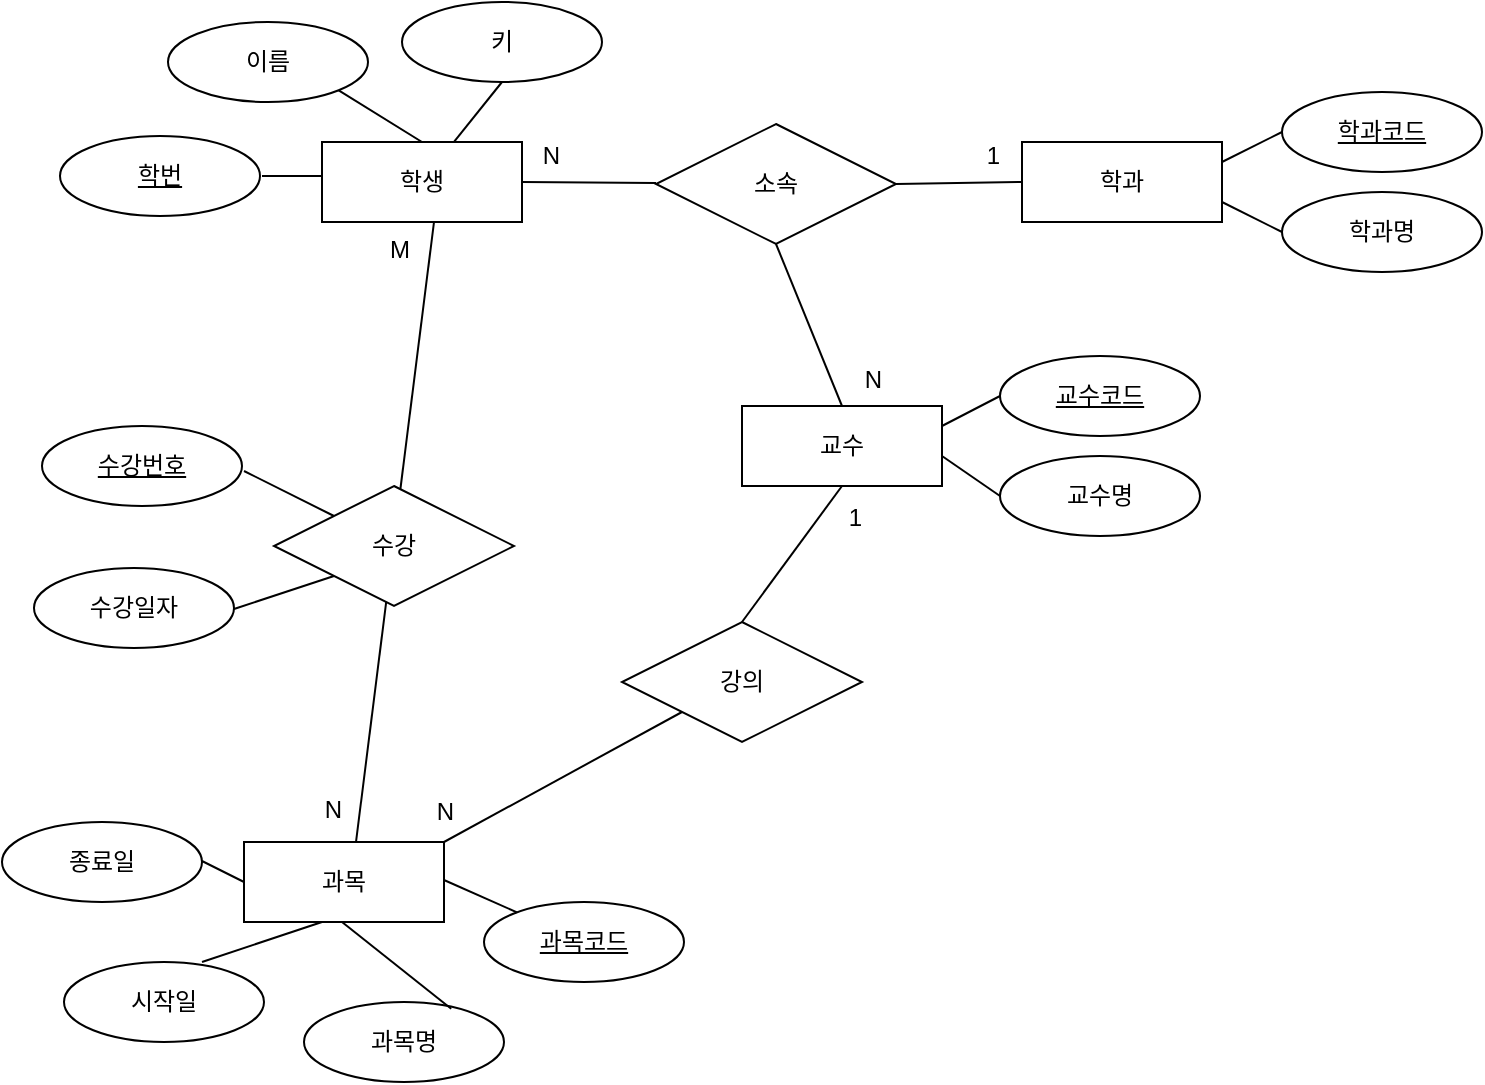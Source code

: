 <mxfile>
    <diagram id="uaE729dL7ire-wAx5dm5" name="Page-1">
        <mxGraphModel dx="1368" dy="708" grid="1" gridSize="10" guides="1" tooltips="1" connect="1" arrows="1" fold="1" page="1" pageScale="1" pageWidth="850" pageHeight="1100" math="0" shadow="0">
            <root>
                <mxCell id="0"/>
                <mxCell id="1" parent="0"/>
                <mxCell id="4" value="학번" style="ellipse;whiteSpace=wrap;html=1;align=center;fontStyle=4;" parent="1" vertex="1">
                    <mxGeometry x="79" y="177" width="100" height="40" as="geometry"/>
                </mxCell>
                <mxCell id="5" value="학과코드" style="ellipse;whiteSpace=wrap;html=1;align=center;fontStyle=4;" parent="1" vertex="1">
                    <mxGeometry x="690" y="155" width="100" height="40" as="geometry"/>
                </mxCell>
                <mxCell id="6" value="교수코드" style="ellipse;whiteSpace=wrap;html=1;align=center;fontStyle=4;" parent="1" vertex="1">
                    <mxGeometry x="549" y="287" width="100" height="40" as="geometry"/>
                </mxCell>
                <mxCell id="7" value="과목코드" style="ellipse;whiteSpace=wrap;html=1;align=center;fontStyle=4;" parent="1" vertex="1">
                    <mxGeometry x="291" y="560" width="100" height="40" as="geometry"/>
                </mxCell>
                <mxCell id="10" value="수강일자" style="ellipse;whiteSpace=wrap;html=1;align=center;" parent="1" vertex="1">
                    <mxGeometry x="66" y="393" width="100" height="40" as="geometry"/>
                </mxCell>
                <mxCell id="13" value="종료일" style="ellipse;whiteSpace=wrap;html=1;align=center;" parent="1" vertex="1">
                    <mxGeometry x="50" y="520" width="100" height="40" as="geometry"/>
                </mxCell>
                <mxCell id="14" value="시작일" style="ellipse;whiteSpace=wrap;html=1;align=center;" parent="1" vertex="1">
                    <mxGeometry x="81" y="590" width="100" height="40" as="geometry"/>
                </mxCell>
                <mxCell id="16" value="과목명" style="ellipse;whiteSpace=wrap;html=1;align=center;" parent="1" vertex="1">
                    <mxGeometry x="201" y="610" width="100" height="40" as="geometry"/>
                </mxCell>
                <mxCell id="19" value="교수명" style="ellipse;whiteSpace=wrap;html=1;align=center;" parent="1" vertex="1">
                    <mxGeometry x="549" y="337" width="100" height="40" as="geometry"/>
                </mxCell>
                <mxCell id="21" value="학과명" style="ellipse;whiteSpace=wrap;html=1;align=center;" parent="1" vertex="1">
                    <mxGeometry x="690" y="205" width="100" height="40" as="geometry"/>
                </mxCell>
                <mxCell id="24" value="키" style="ellipse;whiteSpace=wrap;html=1;align=center;" parent="1" vertex="1">
                    <mxGeometry x="250" y="110" width="100" height="40" as="geometry"/>
                </mxCell>
                <mxCell id="25" value="이름" style="ellipse;whiteSpace=wrap;html=1;align=center;" parent="1" vertex="1">
                    <mxGeometry x="133" y="120" width="100" height="40" as="geometry"/>
                </mxCell>
                <mxCell id="27" value="소속" style="shape=rhombus;perimeter=rhombusPerimeter;whiteSpace=wrap;html=1;align=center;" parent="1" vertex="1">
                    <mxGeometry x="377" y="171" width="120" height="60" as="geometry"/>
                </mxCell>
                <mxCell id="28" value="강의" style="shape=rhombus;perimeter=rhombusPerimeter;whiteSpace=wrap;html=1;align=center;" parent="1" vertex="1">
                    <mxGeometry x="360" y="420" width="120" height="60" as="geometry"/>
                </mxCell>
                <mxCell id="30" value="학생" style="whiteSpace=wrap;html=1;align=center;" parent="1" vertex="1">
                    <mxGeometry x="210" y="180" width="100" height="40" as="geometry"/>
                </mxCell>
                <mxCell id="31" value="학과" style="whiteSpace=wrap;html=1;align=center;" parent="1" vertex="1">
                    <mxGeometry x="560" y="180" width="100" height="40" as="geometry"/>
                </mxCell>
                <mxCell id="32" value="교수" style="whiteSpace=wrap;html=1;align=center;" parent="1" vertex="1">
                    <mxGeometry x="420" y="312" width="100" height="40" as="geometry"/>
                </mxCell>
                <mxCell id="33" value="과목" style="whiteSpace=wrap;html=1;align=center;" parent="1" vertex="1">
                    <mxGeometry x="171" y="530" width="100" height="40" as="geometry"/>
                </mxCell>
                <mxCell id="36" value="" style="endArrow=none;html=1;rounded=0;" parent="1" edge="1">
                    <mxGeometry relative="1" as="geometry">
                        <mxPoint x="180" y="197" as="sourcePoint"/>
                        <mxPoint x="210" y="197" as="targetPoint"/>
                    </mxGeometry>
                </mxCell>
                <mxCell id="37" value="" style="endArrow=none;html=1;rounded=0;entryX=0.658;entryY=0.005;entryDx=0;entryDy=0;entryPerimeter=0;" parent="1" target="30" edge="1">
                    <mxGeometry relative="1" as="geometry">
                        <mxPoint x="300" y="150" as="sourcePoint"/>
                        <mxPoint x="470" y="139.5" as="targetPoint"/>
                    </mxGeometry>
                </mxCell>
                <mxCell id="38" value="" style="endArrow=none;html=1;rounded=0;exitX=1;exitY=1;exitDx=0;exitDy=0;entryX=0.5;entryY=0;entryDx=0;entryDy=0;" parent="1" source="25" target="30" edge="1">
                    <mxGeometry relative="1" as="geometry">
                        <mxPoint x="177" y="155" as="sourcePoint"/>
                        <mxPoint x="337" y="155" as="targetPoint"/>
                    </mxGeometry>
                </mxCell>
                <mxCell id="39" value="" style="endArrow=none;html=1;rounded=0;exitX=1;exitY=0.25;exitDx=0;exitDy=0;" parent="1" source="31" edge="1">
                    <mxGeometry relative="1" as="geometry">
                        <mxPoint x="580" y="174.5" as="sourcePoint"/>
                        <mxPoint x="690" y="175" as="targetPoint"/>
                    </mxGeometry>
                </mxCell>
                <mxCell id="40" value="" style="endArrow=none;html=1;rounded=0;exitX=1;exitY=0.75;exitDx=0;exitDy=0;entryX=0;entryY=0.5;entryDx=0;entryDy=0;" parent="1" source="31" target="21" edge="1">
                    <mxGeometry relative="1" as="geometry">
                        <mxPoint x="660" y="270" as="sourcePoint"/>
                        <mxPoint x="820" y="270" as="targetPoint"/>
                    </mxGeometry>
                </mxCell>
                <mxCell id="41" value="" style="endArrow=none;html=1;rounded=0;exitX=1;exitY=0.25;exitDx=0;exitDy=0;entryX=0;entryY=0.5;entryDx=0;entryDy=0;" parent="1" source="32" target="6" edge="1">
                    <mxGeometry relative="1" as="geometry">
                        <mxPoint x="460" y="312" as="sourcePoint"/>
                        <mxPoint x="620" y="312" as="targetPoint"/>
                    </mxGeometry>
                </mxCell>
                <mxCell id="42" value="" style="endArrow=none;html=1;rounded=0;entryX=0;entryY=0.5;entryDx=0;entryDy=0;" parent="1" target="19" edge="1">
                    <mxGeometry relative="1" as="geometry">
                        <mxPoint x="520" y="337" as="sourcePoint"/>
                        <mxPoint x="680" y="337" as="targetPoint"/>
                    </mxGeometry>
                </mxCell>
                <mxCell id="43" value="" style="endArrow=none;html=1;rounded=0;entryX=0;entryY=0.5;entryDx=0;entryDy=0;" parent="1" target="33" edge="1">
                    <mxGeometry relative="1" as="geometry">
                        <mxPoint x="150" y="539.5" as="sourcePoint"/>
                        <mxPoint x="310" y="539.5" as="targetPoint"/>
                    </mxGeometry>
                </mxCell>
                <mxCell id="45" value="" style="endArrow=none;html=1;rounded=0;" parent="1" target="7" edge="1">
                    <mxGeometry relative="1" as="geometry">
                        <mxPoint x="271" y="549" as="sourcePoint"/>
                        <mxPoint x="431" y="549" as="targetPoint"/>
                    </mxGeometry>
                </mxCell>
                <mxCell id="46" value="" style="endArrow=none;html=1;rounded=0;entryX=0.736;entryY=0.085;entryDx=0;entryDy=0;entryPerimeter=0;" parent="1" target="16" edge="1">
                    <mxGeometry relative="1" as="geometry">
                        <mxPoint x="220" y="570" as="sourcePoint"/>
                        <mxPoint x="380" y="570" as="targetPoint"/>
                    </mxGeometry>
                </mxCell>
                <mxCell id="47" value="" style="endArrow=none;html=1;rounded=0;" parent="1" edge="1">
                    <mxGeometry relative="1" as="geometry">
                        <mxPoint x="150" y="590" as="sourcePoint"/>
                        <mxPoint x="210" y="570" as="targetPoint"/>
                    </mxGeometry>
                </mxCell>
                <mxCell id="51" value="" style="endArrow=none;html=1;rounded=0;entryX=0;entryY=0.5;entryDx=0;entryDy=0;exitX=1;exitY=0.5;exitDx=0;exitDy=0;" parent="1" source="27" target="31" edge="1">
                    <mxGeometry relative="1" as="geometry">
                        <mxPoint x="310" y="199.5" as="sourcePoint"/>
                        <mxPoint x="470" y="199.5" as="targetPoint"/>
                    </mxGeometry>
                </mxCell>
                <mxCell id="52" value="N" style="resizable=0;html=1;align=right;verticalAlign=bottom;" parent="51" connectable="0" vertex="1">
                    <mxGeometry x="1" relative="1" as="geometry">
                        <mxPoint x="-230" y="-5" as="offset"/>
                    </mxGeometry>
                </mxCell>
                <mxCell id="53" value="" style="endArrow=none;html=1;rounded=0;entryX=1;entryY=0.5;entryDx=0;entryDy=0;" parent="1" target="30" edge="1">
                    <mxGeometry relative="1" as="geometry">
                        <mxPoint x="377" y="200.5" as="sourcePoint"/>
                        <mxPoint x="537" y="200.5" as="targetPoint"/>
                    </mxGeometry>
                </mxCell>
                <mxCell id="54" value="1" style="resizable=0;html=1;align=right;verticalAlign=bottom;" parent="53" connectable="0" vertex="1">
                    <mxGeometry x="1" relative="1" as="geometry">
                        <mxPoint x="239" y="-5" as="offset"/>
                    </mxGeometry>
                </mxCell>
                <mxCell id="56" value="" style="endArrow=none;html=1;rounded=0;exitX=0.5;exitY=1;exitDx=0;exitDy=0;entryX=0.5;entryY=0;entryDx=0;entryDy=0;" parent="1" source="27" target="32" edge="1">
                    <mxGeometry relative="1" as="geometry">
                        <mxPoint x="360" y="490" as="sourcePoint"/>
                        <mxPoint x="520" y="490" as="targetPoint"/>
                    </mxGeometry>
                </mxCell>
                <mxCell id="57" value="N" style="resizable=0;html=1;align=right;verticalAlign=bottom;" parent="56" connectable="0" vertex="1">
                    <mxGeometry x="1" relative="1" as="geometry">
                        <mxPoint x="20" y="-5" as="offset"/>
                    </mxGeometry>
                </mxCell>
                <mxCell id="58" value="" style="endArrow=none;html=1;rounded=0;exitX=0.5;exitY=0;exitDx=0;exitDy=0;entryX=0.5;entryY=1;entryDx=0;entryDy=0;" parent="1" source="28" target="32" edge="1">
                    <mxGeometry relative="1" as="geometry">
                        <mxPoint x="360" y="490" as="sourcePoint"/>
                        <mxPoint x="550" y="440" as="targetPoint"/>
                    </mxGeometry>
                </mxCell>
                <mxCell id="59" value="1" style="resizable=0;html=1;align=right;verticalAlign=bottom;" parent="58" connectable="0" vertex="1">
                    <mxGeometry x="1" relative="1" as="geometry">
                        <mxPoint x="10" y="25" as="offset"/>
                    </mxGeometry>
                </mxCell>
                <mxCell id="60" value="" style="endArrow=none;html=1;rounded=0;exitX=0;exitY=1;exitDx=0;exitDy=0;entryX=1;entryY=0;entryDx=0;entryDy=0;" parent="1" source="28" target="33" edge="1">
                    <mxGeometry relative="1" as="geometry">
                        <mxPoint x="271" y="420" as="sourcePoint"/>
                        <mxPoint x="304" y="501" as="targetPoint"/>
                    </mxGeometry>
                </mxCell>
                <mxCell id="61" value="N" style="resizable=0;html=1;align=right;verticalAlign=bottom;" parent="60" connectable="0" vertex="1">
                    <mxGeometry x="1" relative="1" as="geometry">
                        <mxPoint x="5" y="-6" as="offset"/>
                    </mxGeometry>
                </mxCell>
                <mxCell id="62" value="" style="endArrow=none;html=1;rounded=0;entryX=0.5;entryY=1;entryDx=0;entryDy=0;exitX=0.5;exitY=0;exitDx=0;exitDy=0;" parent="1" edge="1">
                    <mxGeometry relative="1" as="geometry">
                        <mxPoint x="227" y="530" as="sourcePoint"/>
                        <mxPoint x="266" y="220" as="targetPoint"/>
                    </mxGeometry>
                </mxCell>
                <mxCell id="63" value="M" style="resizable=0;html=1;align=left;verticalAlign=bottom;" parent="62" connectable="0" vertex="1">
                    <mxGeometry x="-1" relative="1" as="geometry">
                        <mxPoint x="15" y="-288" as="offset"/>
                    </mxGeometry>
                </mxCell>
                <mxCell id="64" value="N" style="resizable=0;html=1;align=right;verticalAlign=bottom;" parent="62" connectable="0" vertex="1">
                    <mxGeometry x="1" relative="1" as="geometry">
                        <mxPoint x="-46" y="303" as="offset"/>
                    </mxGeometry>
                </mxCell>
                <mxCell id="29" value="수강" style="shape=rhombus;perimeter=rhombusPerimeter;whiteSpace=wrap;html=1;align=center;" parent="1" vertex="1">
                    <mxGeometry x="186" y="352" width="120" height="60" as="geometry"/>
                </mxCell>
                <mxCell id="66" value="" style="endArrow=none;html=1;rounded=0;entryX=0;entryY=0;entryDx=0;entryDy=0;" parent="1" target="29" edge="1">
                    <mxGeometry relative="1" as="geometry">
                        <mxPoint x="171" y="344.5" as="sourcePoint"/>
                        <mxPoint x="331" y="344.5" as="targetPoint"/>
                    </mxGeometry>
                </mxCell>
                <mxCell id="67" value="" style="endArrow=none;html=1;rounded=0;entryX=0;entryY=1;entryDx=0;entryDy=0;" parent="1" target="29" edge="1">
                    <mxGeometry relative="1" as="geometry">
                        <mxPoint x="166" y="413.5" as="sourcePoint"/>
                        <mxPoint x="326" y="413.5" as="targetPoint"/>
                    </mxGeometry>
                </mxCell>
                <mxCell id="AJs8k5p1SqxVHF7C1Xo9-67" value="수강번호" style="ellipse;whiteSpace=wrap;html=1;align=center;fontStyle=4;" parent="1" vertex="1">
                    <mxGeometry x="70" y="322" width="100" height="40" as="geometry"/>
                </mxCell>
            </root>
        </mxGraphModel>
    </diagram>
    <diagram id="B_rIICo8aOB4fNC3Wihz" name="Page-2">
        <mxGraphModel dx="1368" dy="708" grid="1" gridSize="10" guides="1" tooltips="1" connect="1" arrows="1" fold="1" page="1" pageScale="1" pageWidth="850" pageHeight="1100" math="0" shadow="0">
            <root>
                <mxCell id="0"/>
                <mxCell id="1" parent="0"/>
                <mxCell id="00DvF_M2tQQR9Dovzkwx-1" value="과목" style="shape=table;startSize=30;container=1;collapsible=1;childLayout=tableLayout;fixedRows=1;rowLines=0;fontStyle=1;align=center;resizeLast=1;" parent="1" vertex="1">
                    <mxGeometry x="173" y="561" width="118" height="180" as="geometry"/>
                </mxCell>
                <mxCell id="00DvF_M2tQQR9Dovzkwx-2" value="" style="shape=tableRow;horizontal=0;startSize=0;swimlaneHead=0;swimlaneBody=0;fillColor=none;collapsible=0;dropTarget=0;points=[[0,0.5],[1,0.5]];portConstraint=eastwest;top=0;left=0;right=0;bottom=1;" parent="00DvF_M2tQQR9Dovzkwx-1" vertex="1">
                    <mxGeometry y="30" width="118" height="30" as="geometry"/>
                </mxCell>
                <mxCell id="00DvF_M2tQQR9Dovzkwx-3" value="PK" style="shape=partialRectangle;connectable=0;fillColor=none;top=0;left=0;bottom=0;right=0;fontStyle=1;overflow=hidden;" parent="00DvF_M2tQQR9Dovzkwx-2" vertex="1">
                    <mxGeometry width="30" height="30" as="geometry">
                        <mxRectangle width="30" height="30" as="alternateBounds"/>
                    </mxGeometry>
                </mxCell>
                <mxCell id="00DvF_M2tQQR9Dovzkwx-4" value="과목코드" style="shape=partialRectangle;connectable=0;fillColor=none;top=0;left=0;bottom=0;right=0;align=left;spacingLeft=6;fontStyle=5;overflow=hidden;" parent="00DvF_M2tQQR9Dovzkwx-2" vertex="1">
                    <mxGeometry x="30" width="88" height="30" as="geometry">
                        <mxRectangle width="88" height="30" as="alternateBounds"/>
                    </mxGeometry>
                </mxCell>
                <mxCell id="MWFlpXkXOoF9CiIFMSil-19" value="" style="shape=tableRow;horizontal=0;startSize=0;swimlaneHead=0;swimlaneBody=0;fillColor=none;collapsible=0;dropTarget=0;points=[[0,0.5],[1,0.5]];portConstraint=eastwest;top=0;left=0;right=0;bottom=1;" parent="00DvF_M2tQQR9Dovzkwx-1" vertex="1">
                    <mxGeometry y="60" width="118" height="30" as="geometry"/>
                </mxCell>
                <mxCell id="MWFlpXkXOoF9CiIFMSil-20" value="FK" style="shape=partialRectangle;connectable=0;fillColor=none;top=0;left=0;bottom=0;right=0;fontStyle=1;overflow=hidden;" parent="MWFlpXkXOoF9CiIFMSil-19" vertex="1">
                    <mxGeometry width="30" height="30" as="geometry">
                        <mxRectangle width="30" height="30" as="alternateBounds"/>
                    </mxGeometry>
                </mxCell>
                <mxCell id="MWFlpXkXOoF9CiIFMSil-21" value="교수코드" style="shape=partialRectangle;connectable=0;fillColor=none;top=0;left=0;bottom=0;right=0;align=left;spacingLeft=6;fontStyle=5;overflow=hidden;" parent="MWFlpXkXOoF9CiIFMSil-19" vertex="1">
                    <mxGeometry x="30" width="88" height="30" as="geometry">
                        <mxRectangle width="88" height="30" as="alternateBounds"/>
                    </mxGeometry>
                </mxCell>
                <mxCell id="00DvF_M2tQQR9Dovzkwx-5" value="" style="shape=tableRow;horizontal=0;startSize=0;swimlaneHead=0;swimlaneBody=0;fillColor=none;collapsible=0;dropTarget=0;points=[[0,0.5],[1,0.5]];portConstraint=eastwest;top=0;left=0;right=0;bottom=0;" parent="00DvF_M2tQQR9Dovzkwx-1" vertex="1">
                    <mxGeometry y="90" width="118" height="30" as="geometry"/>
                </mxCell>
                <mxCell id="00DvF_M2tQQR9Dovzkwx-6" value="" style="shape=partialRectangle;connectable=0;fillColor=none;top=0;left=0;bottom=0;right=0;editable=1;overflow=hidden;" parent="00DvF_M2tQQR9Dovzkwx-5" vertex="1">
                    <mxGeometry width="30" height="30" as="geometry">
                        <mxRectangle width="30" height="30" as="alternateBounds"/>
                    </mxGeometry>
                </mxCell>
                <mxCell id="00DvF_M2tQQR9Dovzkwx-7" value="과목명" style="shape=partialRectangle;connectable=0;fillColor=none;top=0;left=0;bottom=0;right=0;align=left;spacingLeft=6;overflow=hidden;" parent="00DvF_M2tQQR9Dovzkwx-5" vertex="1">
                    <mxGeometry x="30" width="88" height="30" as="geometry">
                        <mxRectangle width="88" height="30" as="alternateBounds"/>
                    </mxGeometry>
                </mxCell>
                <mxCell id="00DvF_M2tQQR9Dovzkwx-8" value="" style="shape=tableRow;horizontal=0;startSize=0;swimlaneHead=0;swimlaneBody=0;fillColor=none;collapsible=0;dropTarget=0;points=[[0,0.5],[1,0.5]];portConstraint=eastwest;top=0;left=0;right=0;bottom=0;" parent="00DvF_M2tQQR9Dovzkwx-1" vertex="1">
                    <mxGeometry y="120" width="118" height="30" as="geometry"/>
                </mxCell>
                <mxCell id="00DvF_M2tQQR9Dovzkwx-9" value="" style="shape=partialRectangle;connectable=0;fillColor=none;top=0;left=0;bottom=0;right=0;editable=1;overflow=hidden;" parent="00DvF_M2tQQR9Dovzkwx-8" vertex="1">
                    <mxGeometry width="30" height="30" as="geometry">
                        <mxRectangle width="30" height="30" as="alternateBounds"/>
                    </mxGeometry>
                </mxCell>
                <mxCell id="00DvF_M2tQQR9Dovzkwx-10" value="시작일" style="shape=partialRectangle;connectable=0;fillColor=none;top=0;left=0;bottom=0;right=0;align=left;spacingLeft=6;overflow=hidden;" parent="00DvF_M2tQQR9Dovzkwx-8" vertex="1">
                    <mxGeometry x="30" width="88" height="30" as="geometry">
                        <mxRectangle width="88" height="30" as="alternateBounds"/>
                    </mxGeometry>
                </mxCell>
                <mxCell id="00DvF_M2tQQR9Dovzkwx-11" value="" style="shape=tableRow;horizontal=0;startSize=0;swimlaneHead=0;swimlaneBody=0;fillColor=none;collapsible=0;dropTarget=0;points=[[0,0.5],[1,0.5]];portConstraint=eastwest;top=0;left=0;right=0;bottom=0;" parent="00DvF_M2tQQR9Dovzkwx-1" vertex="1">
                    <mxGeometry y="150" width="118" height="30" as="geometry"/>
                </mxCell>
                <mxCell id="00DvF_M2tQQR9Dovzkwx-12" value="" style="shape=partialRectangle;connectable=0;fillColor=none;top=0;left=0;bottom=0;right=0;editable=1;overflow=hidden;" parent="00DvF_M2tQQR9Dovzkwx-11" vertex="1">
                    <mxGeometry width="30" height="30" as="geometry">
                        <mxRectangle width="30" height="30" as="alternateBounds"/>
                    </mxGeometry>
                </mxCell>
                <mxCell id="00DvF_M2tQQR9Dovzkwx-13" value="종료일" style="shape=partialRectangle;connectable=0;fillColor=none;top=0;left=0;bottom=0;right=0;align=left;spacingLeft=6;overflow=hidden;" parent="00DvF_M2tQQR9Dovzkwx-11" vertex="1">
                    <mxGeometry x="30" width="88" height="30" as="geometry">
                        <mxRectangle width="88" height="30" as="alternateBounds"/>
                    </mxGeometry>
                </mxCell>
                <mxCell id="00DvF_M2tQQR9Dovzkwx-14" value="학생" style="shape=table;startSize=30;container=1;collapsible=1;childLayout=tableLayout;fixedRows=1;rowLines=0;fontStyle=1;align=center;resizeLast=1;" parent="1" vertex="1">
                    <mxGeometry x="173" y="120" width="118" height="150" as="geometry"/>
                </mxCell>
                <mxCell id="00DvF_M2tQQR9Dovzkwx-15" value="" style="shape=tableRow;horizontal=0;startSize=0;swimlaneHead=0;swimlaneBody=0;fillColor=none;collapsible=0;dropTarget=0;points=[[0,0.5],[1,0.5]];portConstraint=eastwest;top=0;left=0;right=0;bottom=1;" parent="00DvF_M2tQQR9Dovzkwx-14" vertex="1">
                    <mxGeometry y="30" width="118" height="30" as="geometry"/>
                </mxCell>
                <mxCell id="00DvF_M2tQQR9Dovzkwx-16" value="PK" style="shape=partialRectangle;connectable=0;fillColor=none;top=0;left=0;bottom=0;right=0;fontStyle=1;overflow=hidden;" parent="00DvF_M2tQQR9Dovzkwx-15" vertex="1">
                    <mxGeometry width="30" height="30" as="geometry">
                        <mxRectangle width="30" height="30" as="alternateBounds"/>
                    </mxGeometry>
                </mxCell>
                <mxCell id="00DvF_M2tQQR9Dovzkwx-17" value="학번" style="shape=partialRectangle;connectable=0;fillColor=none;top=0;left=0;bottom=0;right=0;align=left;spacingLeft=6;fontStyle=5;overflow=hidden;" parent="00DvF_M2tQQR9Dovzkwx-15" vertex="1">
                    <mxGeometry x="30" width="88" height="30" as="geometry">
                        <mxRectangle width="88" height="30" as="alternateBounds"/>
                    </mxGeometry>
                </mxCell>
                <mxCell id="MWFlpXkXOoF9CiIFMSil-15" value="" style="shape=tableRow;horizontal=0;startSize=0;swimlaneHead=0;swimlaneBody=0;fillColor=none;collapsible=0;dropTarget=0;points=[[0,0.5],[1,0.5]];portConstraint=eastwest;top=0;left=0;right=0;bottom=1;" parent="00DvF_M2tQQR9Dovzkwx-14" vertex="1">
                    <mxGeometry y="60" width="118" height="30" as="geometry"/>
                </mxCell>
                <mxCell id="MWFlpXkXOoF9CiIFMSil-16" value="FK" style="shape=partialRectangle;connectable=0;fillColor=none;top=0;left=0;bottom=0;right=0;fontStyle=1;overflow=hidden;" parent="MWFlpXkXOoF9CiIFMSil-15" vertex="1">
                    <mxGeometry width="30" height="30" as="geometry">
                        <mxRectangle width="30" height="30" as="alternateBounds"/>
                    </mxGeometry>
                </mxCell>
                <mxCell id="MWFlpXkXOoF9CiIFMSil-17" value="학과코드" style="shape=partialRectangle;connectable=0;fillColor=none;top=0;left=0;bottom=0;right=0;align=left;spacingLeft=6;fontStyle=5;overflow=hidden;" parent="MWFlpXkXOoF9CiIFMSil-15" vertex="1">
                    <mxGeometry x="30" width="88" height="30" as="geometry">
                        <mxRectangle width="88" height="30" as="alternateBounds"/>
                    </mxGeometry>
                </mxCell>
                <mxCell id="00DvF_M2tQQR9Dovzkwx-18" value="" style="shape=tableRow;horizontal=0;startSize=0;swimlaneHead=0;swimlaneBody=0;fillColor=none;collapsible=0;dropTarget=0;points=[[0,0.5],[1,0.5]];portConstraint=eastwest;top=0;left=0;right=0;bottom=0;" parent="00DvF_M2tQQR9Dovzkwx-14" vertex="1">
                    <mxGeometry y="90" width="118" height="30" as="geometry"/>
                </mxCell>
                <mxCell id="00DvF_M2tQQR9Dovzkwx-19" value="" style="shape=partialRectangle;connectable=0;fillColor=none;top=0;left=0;bottom=0;right=0;editable=1;overflow=hidden;" parent="00DvF_M2tQQR9Dovzkwx-18" vertex="1">
                    <mxGeometry width="30" height="30" as="geometry">
                        <mxRectangle width="30" height="30" as="alternateBounds"/>
                    </mxGeometry>
                </mxCell>
                <mxCell id="00DvF_M2tQQR9Dovzkwx-20" value="이름" style="shape=partialRectangle;connectable=0;fillColor=none;top=0;left=0;bottom=0;right=0;align=left;spacingLeft=6;overflow=hidden;" parent="00DvF_M2tQQR9Dovzkwx-18" vertex="1">
                    <mxGeometry x="30" width="88" height="30" as="geometry">
                        <mxRectangle width="88" height="30" as="alternateBounds"/>
                    </mxGeometry>
                </mxCell>
                <mxCell id="00DvF_M2tQQR9Dovzkwx-21" value="" style="shape=tableRow;horizontal=0;startSize=0;swimlaneHead=0;swimlaneBody=0;fillColor=none;collapsible=0;dropTarget=0;points=[[0,0.5],[1,0.5]];portConstraint=eastwest;top=0;left=0;right=0;bottom=0;" parent="00DvF_M2tQQR9Dovzkwx-14" vertex="1">
                    <mxGeometry y="120" width="118" height="30" as="geometry"/>
                </mxCell>
                <mxCell id="00DvF_M2tQQR9Dovzkwx-22" value="" style="shape=partialRectangle;connectable=0;fillColor=none;top=0;left=0;bottom=0;right=0;editable=1;overflow=hidden;" parent="00DvF_M2tQQR9Dovzkwx-21" vertex="1">
                    <mxGeometry width="30" height="30" as="geometry">
                        <mxRectangle width="30" height="30" as="alternateBounds"/>
                    </mxGeometry>
                </mxCell>
                <mxCell id="00DvF_M2tQQR9Dovzkwx-23" value="키" style="shape=partialRectangle;connectable=0;fillColor=none;top=0;left=0;bottom=0;right=0;align=left;spacingLeft=6;overflow=hidden;" parent="00DvF_M2tQQR9Dovzkwx-21" vertex="1">
                    <mxGeometry x="30" width="88" height="30" as="geometry">
                        <mxRectangle width="88" height="30" as="alternateBounds"/>
                    </mxGeometry>
                </mxCell>
                <mxCell id="00DvF_M2tQQR9Dovzkwx-33" value="교수" style="shape=table;startSize=30;container=1;collapsible=1;childLayout=tableLayout;fixedRows=1;rowLines=0;fontStyle=1;align=center;resizeLast=1;" parent="1" vertex="1">
                    <mxGeometry x="534" y="561" width="119" height="120" as="geometry"/>
                </mxCell>
                <mxCell id="00DvF_M2tQQR9Dovzkwx-34" value="" style="shape=tableRow;horizontal=0;startSize=0;swimlaneHead=0;swimlaneBody=0;fillColor=none;collapsible=0;dropTarget=0;points=[[0,0.5],[1,0.5]];portConstraint=eastwest;top=0;left=0;right=0;bottom=1;" parent="00DvF_M2tQQR9Dovzkwx-33" vertex="1">
                    <mxGeometry y="30" width="119" height="30" as="geometry"/>
                </mxCell>
                <mxCell id="00DvF_M2tQQR9Dovzkwx-35" value="PK" style="shape=partialRectangle;connectable=0;fillColor=none;top=0;left=0;bottom=0;right=0;fontStyle=1;overflow=hidden;" parent="00DvF_M2tQQR9Dovzkwx-34" vertex="1">
                    <mxGeometry width="30" height="30" as="geometry">
                        <mxRectangle width="30" height="30" as="alternateBounds"/>
                    </mxGeometry>
                </mxCell>
                <mxCell id="00DvF_M2tQQR9Dovzkwx-36" value="교수코드" style="shape=partialRectangle;connectable=0;fillColor=none;top=0;left=0;bottom=0;right=0;align=left;spacingLeft=6;fontStyle=5;overflow=hidden;" parent="00DvF_M2tQQR9Dovzkwx-34" vertex="1">
                    <mxGeometry x="30" width="89" height="30" as="geometry">
                        <mxRectangle width="89" height="30" as="alternateBounds"/>
                    </mxGeometry>
                </mxCell>
                <mxCell id="MWFlpXkXOoF9CiIFMSil-24" value="" style="shape=tableRow;horizontal=0;startSize=0;swimlaneHead=0;swimlaneBody=0;fillColor=none;collapsible=0;dropTarget=0;points=[[0,0.5],[1,0.5]];portConstraint=eastwest;top=0;left=0;right=0;bottom=1;" parent="00DvF_M2tQQR9Dovzkwx-33" vertex="1">
                    <mxGeometry y="60" width="119" height="30" as="geometry"/>
                </mxCell>
                <mxCell id="MWFlpXkXOoF9CiIFMSil-25" value="FK" style="shape=partialRectangle;connectable=0;fillColor=none;top=0;left=0;bottom=0;right=0;fontStyle=1;overflow=hidden;" parent="MWFlpXkXOoF9CiIFMSil-24" vertex="1">
                    <mxGeometry width="30" height="30" as="geometry">
                        <mxRectangle width="30" height="30" as="alternateBounds"/>
                    </mxGeometry>
                </mxCell>
                <mxCell id="MWFlpXkXOoF9CiIFMSil-26" value="학과코드" style="shape=partialRectangle;connectable=0;fillColor=none;top=0;left=0;bottom=0;right=0;align=left;spacingLeft=6;fontStyle=5;overflow=hidden;" parent="MWFlpXkXOoF9CiIFMSil-24" vertex="1">
                    <mxGeometry x="30" width="89" height="30" as="geometry">
                        <mxRectangle width="89" height="30" as="alternateBounds"/>
                    </mxGeometry>
                </mxCell>
                <mxCell id="00DvF_M2tQQR9Dovzkwx-37" value="" style="shape=tableRow;horizontal=0;startSize=0;swimlaneHead=0;swimlaneBody=0;fillColor=none;collapsible=0;dropTarget=0;points=[[0,0.5],[1,0.5]];portConstraint=eastwest;top=0;left=0;right=0;bottom=0;" parent="00DvF_M2tQQR9Dovzkwx-33" vertex="1">
                    <mxGeometry y="90" width="119" height="30" as="geometry"/>
                </mxCell>
                <mxCell id="00DvF_M2tQQR9Dovzkwx-38" value="" style="shape=partialRectangle;connectable=0;fillColor=none;top=0;left=0;bottom=0;right=0;editable=1;overflow=hidden;" parent="00DvF_M2tQQR9Dovzkwx-37" vertex="1">
                    <mxGeometry width="30" height="30" as="geometry">
                        <mxRectangle width="30" height="30" as="alternateBounds"/>
                    </mxGeometry>
                </mxCell>
                <mxCell id="00DvF_M2tQQR9Dovzkwx-39" value="교수명" style="shape=partialRectangle;connectable=0;fillColor=none;top=0;left=0;bottom=0;right=0;align=left;spacingLeft=6;overflow=hidden;" parent="00DvF_M2tQQR9Dovzkwx-37" vertex="1">
                    <mxGeometry x="30" width="89" height="30" as="geometry">
                        <mxRectangle width="89" height="30" as="alternateBounds"/>
                    </mxGeometry>
                </mxCell>
                <mxCell id="00DvF_M2tQQR9Dovzkwx-46" value="학과" style="shape=table;startSize=30;container=1;collapsible=1;childLayout=tableLayout;fixedRows=1;rowLines=0;fontStyle=1;align=center;resizeLast=1;" parent="1" vertex="1">
                    <mxGeometry x="534" y="120" width="119" height="90" as="geometry"/>
                </mxCell>
                <mxCell id="00DvF_M2tQQR9Dovzkwx-47" value="" style="shape=tableRow;horizontal=0;startSize=0;swimlaneHead=0;swimlaneBody=0;fillColor=none;collapsible=0;dropTarget=0;points=[[0,0.5],[1,0.5]];portConstraint=eastwest;top=0;left=0;right=0;bottom=1;" parent="00DvF_M2tQQR9Dovzkwx-46" vertex="1">
                    <mxGeometry y="30" width="119" height="30" as="geometry"/>
                </mxCell>
                <mxCell id="00DvF_M2tQQR9Dovzkwx-48" value="PK" style="shape=partialRectangle;connectable=0;fillColor=none;top=0;left=0;bottom=0;right=0;fontStyle=1;overflow=hidden;" parent="00DvF_M2tQQR9Dovzkwx-47" vertex="1">
                    <mxGeometry width="30" height="30" as="geometry">
                        <mxRectangle width="30" height="30" as="alternateBounds"/>
                    </mxGeometry>
                </mxCell>
                <mxCell id="00DvF_M2tQQR9Dovzkwx-49" value="학과코드" style="shape=partialRectangle;connectable=0;fillColor=none;top=0;left=0;bottom=0;right=0;align=left;spacingLeft=6;fontStyle=5;overflow=hidden;" parent="00DvF_M2tQQR9Dovzkwx-47" vertex="1">
                    <mxGeometry x="30" width="89" height="30" as="geometry">
                        <mxRectangle width="89" height="30" as="alternateBounds"/>
                    </mxGeometry>
                </mxCell>
                <mxCell id="00DvF_M2tQQR9Dovzkwx-50" value="" style="shape=tableRow;horizontal=0;startSize=0;swimlaneHead=0;swimlaneBody=0;fillColor=none;collapsible=0;dropTarget=0;points=[[0,0.5],[1,0.5]];portConstraint=eastwest;top=0;left=0;right=0;bottom=0;" parent="00DvF_M2tQQR9Dovzkwx-46" vertex="1">
                    <mxGeometry y="60" width="119" height="30" as="geometry"/>
                </mxCell>
                <mxCell id="00DvF_M2tQQR9Dovzkwx-51" value="" style="shape=partialRectangle;connectable=0;fillColor=none;top=0;left=0;bottom=0;right=0;editable=1;overflow=hidden;" parent="00DvF_M2tQQR9Dovzkwx-50" vertex="1">
                    <mxGeometry width="30" height="30" as="geometry">
                        <mxRectangle width="30" height="30" as="alternateBounds"/>
                    </mxGeometry>
                </mxCell>
                <mxCell id="00DvF_M2tQQR9Dovzkwx-52" value="학과명" style="shape=partialRectangle;connectable=0;fillColor=none;top=0;left=0;bottom=0;right=0;align=left;spacingLeft=6;overflow=hidden;" parent="00DvF_M2tQQR9Dovzkwx-50" vertex="1">
                    <mxGeometry x="30" width="89" height="30" as="geometry">
                        <mxRectangle width="89" height="30" as="alternateBounds"/>
                    </mxGeometry>
                </mxCell>
                <mxCell id="MWFlpXkXOoF9CiIFMSil-1" value="수강" style="shape=table;startSize=30;container=1;collapsible=1;childLayout=tableLayout;fixedRows=1;rowLines=0;fontStyle=1;align=center;resizeLast=1;" parent="1" vertex="1">
                    <mxGeometry x="334" y="328" width="149" height="180" as="geometry"/>
                </mxCell>
                <mxCell id="MWFlpXkXOoF9CiIFMSil-2" value="" style="shape=tableRow;horizontal=0;startSize=0;swimlaneHead=0;swimlaneBody=0;fillColor=none;collapsible=0;dropTarget=0;points=[[0,0.5],[1,0.5]];portConstraint=eastwest;top=0;left=0;right=0;bottom=0;" parent="MWFlpXkXOoF9CiIFMSil-1" vertex="1">
                    <mxGeometry y="30" width="149" height="30" as="geometry"/>
                </mxCell>
                <mxCell id="MWFlpXkXOoF9CiIFMSil-3" value="PK" style="shape=partialRectangle;connectable=0;fillColor=none;top=0;left=0;bottom=0;right=0;fontStyle=1;overflow=hidden;" parent="MWFlpXkXOoF9CiIFMSil-2" vertex="1">
                    <mxGeometry width="60" height="30" as="geometry">
                        <mxRectangle width="60" height="30" as="alternateBounds"/>
                    </mxGeometry>
                </mxCell>
                <mxCell id="MWFlpXkXOoF9CiIFMSil-4" value="수강번호" style="shape=partialRectangle;connectable=0;fillColor=none;top=0;left=0;bottom=0;right=0;align=left;spacingLeft=6;fontStyle=5;overflow=hidden;" parent="MWFlpXkXOoF9CiIFMSil-2" vertex="1">
                    <mxGeometry x="60" width="89" height="30" as="geometry">
                        <mxRectangle width="89" height="30" as="alternateBounds"/>
                    </mxGeometry>
                </mxCell>
                <mxCell id="MWFlpXkXOoF9CiIFMSil-5" value="" style="shape=tableRow;horizontal=0;startSize=0;swimlaneHead=0;swimlaneBody=0;fillColor=none;collapsible=0;dropTarget=0;points=[[0,0.5],[1,0.5]];portConstraint=eastwest;top=0;left=0;right=0;bottom=1;" parent="MWFlpXkXOoF9CiIFMSil-1" vertex="1">
                    <mxGeometry y="60" width="149" height="30" as="geometry"/>
                </mxCell>
                <mxCell id="MWFlpXkXOoF9CiIFMSil-6" value="FK" style="shape=partialRectangle;connectable=0;fillColor=none;top=0;left=0;bottom=0;right=0;fontStyle=1;overflow=hidden;" parent="MWFlpXkXOoF9CiIFMSil-5" vertex="1">
                    <mxGeometry width="60" height="30" as="geometry">
                        <mxRectangle width="60" height="30" as="alternateBounds"/>
                    </mxGeometry>
                </mxCell>
                <mxCell id="MWFlpXkXOoF9CiIFMSil-7" value="학번" style="shape=partialRectangle;connectable=0;fillColor=none;top=0;left=0;bottom=0;right=0;align=left;spacingLeft=6;fontStyle=5;overflow=hidden;" parent="MWFlpXkXOoF9CiIFMSil-5" vertex="1">
                    <mxGeometry x="60" width="89" height="30" as="geometry">
                        <mxRectangle width="89" height="30" as="alternateBounds"/>
                    </mxGeometry>
                </mxCell>
                <mxCell id="ibT_ppAMkUwYSjyRJByq-1" value="" style="shape=tableRow;horizontal=0;startSize=0;swimlaneHead=0;swimlaneBody=0;fillColor=none;collapsible=0;dropTarget=0;points=[[0,0.5],[1,0.5]];portConstraint=eastwest;top=0;left=0;right=0;bottom=1;" parent="MWFlpXkXOoF9CiIFMSil-1" vertex="1">
                    <mxGeometry y="90" width="149" height="30" as="geometry"/>
                </mxCell>
                <mxCell id="ibT_ppAMkUwYSjyRJByq-2" value="FK" style="shape=partialRectangle;connectable=0;fillColor=none;top=0;left=0;bottom=0;right=0;fontStyle=1;overflow=hidden;" parent="ibT_ppAMkUwYSjyRJByq-1" vertex="1">
                    <mxGeometry width="60" height="30" as="geometry">
                        <mxRectangle width="60" height="30" as="alternateBounds"/>
                    </mxGeometry>
                </mxCell>
                <mxCell id="ibT_ppAMkUwYSjyRJByq-3" value="과목코드" style="shape=partialRectangle;connectable=0;fillColor=none;top=0;left=0;bottom=0;right=0;align=left;spacingLeft=6;fontStyle=5;overflow=hidden;" parent="ibT_ppAMkUwYSjyRJByq-1" vertex="1">
                    <mxGeometry x="60" width="89" height="30" as="geometry">
                        <mxRectangle width="89" height="30" as="alternateBounds"/>
                    </mxGeometry>
                </mxCell>
                <mxCell id="MWFlpXkXOoF9CiIFMSil-8" value="" style="shape=tableRow;horizontal=0;startSize=0;swimlaneHead=0;swimlaneBody=0;fillColor=none;collapsible=0;dropTarget=0;points=[[0,0.5],[1,0.5]];portConstraint=eastwest;top=0;left=0;right=0;bottom=0;" parent="MWFlpXkXOoF9CiIFMSil-1" vertex="1">
                    <mxGeometry y="120" width="149" height="30" as="geometry"/>
                </mxCell>
                <mxCell id="MWFlpXkXOoF9CiIFMSil-9" value="" style="shape=partialRectangle;connectable=0;fillColor=none;top=0;left=0;bottom=0;right=0;editable=1;overflow=hidden;" parent="MWFlpXkXOoF9CiIFMSil-8" vertex="1">
                    <mxGeometry width="60" height="30" as="geometry">
                        <mxRectangle width="60" height="30" as="alternateBounds"/>
                    </mxGeometry>
                </mxCell>
                <mxCell id="MWFlpXkXOoF9CiIFMSil-10" value="수강일자" style="shape=partialRectangle;connectable=0;fillColor=none;top=0;left=0;bottom=0;right=0;align=left;spacingLeft=6;overflow=hidden;" parent="MWFlpXkXOoF9CiIFMSil-8" vertex="1">
                    <mxGeometry x="60" width="89" height="30" as="geometry">
                        <mxRectangle width="89" height="30" as="alternateBounds"/>
                    </mxGeometry>
                </mxCell>
                <mxCell id="MWFlpXkXOoF9CiIFMSil-11" value="" style="shape=tableRow;horizontal=0;startSize=0;swimlaneHead=0;swimlaneBody=0;fillColor=none;collapsible=0;dropTarget=0;points=[[0,0.5],[1,0.5]];portConstraint=eastwest;top=0;left=0;right=0;bottom=0;" parent="MWFlpXkXOoF9CiIFMSil-1" vertex="1">
                    <mxGeometry y="150" width="149" height="30" as="geometry"/>
                </mxCell>
                <mxCell id="MWFlpXkXOoF9CiIFMSil-12" value="" style="shape=partialRectangle;connectable=0;fillColor=none;top=0;left=0;bottom=0;right=0;editable=1;overflow=hidden;" parent="MWFlpXkXOoF9CiIFMSil-11" vertex="1">
                    <mxGeometry width="60" height="30" as="geometry">
                        <mxRectangle width="60" height="30" as="alternateBounds"/>
                    </mxGeometry>
                </mxCell>
                <mxCell id="MWFlpXkXOoF9CiIFMSil-13" value="학점" style="shape=partialRectangle;connectable=0;fillColor=none;top=0;left=0;bottom=0;right=0;align=left;spacingLeft=6;overflow=hidden;" parent="MWFlpXkXOoF9CiIFMSil-11" vertex="1">
                    <mxGeometry x="60" width="89" height="30" as="geometry">
                        <mxRectangle width="89" height="30" as="alternateBounds"/>
                    </mxGeometry>
                </mxCell>
                <mxCell id="MWFlpXkXOoF9CiIFMSil-14" value="" style="edgeStyle=entityRelationEdgeStyle;fontSize=12;html=1;endArrow=ERoneToMany;exitX=0;exitY=0.5;exitDx=0;exitDy=0;entryX=1;entryY=0.5;entryDx=0;entryDy=0;" parent="1" source="00DvF_M2tQQR9Dovzkwx-47" target="MWFlpXkXOoF9CiIFMSil-15" edge="1">
                    <mxGeometry width="100" height="100" relative="1" as="geometry">
                        <mxPoint x="384" y="150" as="sourcePoint"/>
                        <mxPoint x="484" y="50" as="targetPoint"/>
                    </mxGeometry>
                </mxCell>
                <mxCell id="MWFlpXkXOoF9CiIFMSil-18" value="" style="edgeStyle=entityRelationEdgeStyle;fontSize=12;html=1;endArrow=ERoneToMany;entryX=1;entryY=0.5;entryDx=0;entryDy=0;" parent="1" source="00DvF_M2tQQR9Dovzkwx-34" target="MWFlpXkXOoF9CiIFMSil-19" edge="1">
                    <mxGeometry width="100" height="100" relative="1" as="geometry">
                        <mxPoint x="424" y="540" as="sourcePoint"/>
                        <mxPoint x="524" y="440" as="targetPoint"/>
                    </mxGeometry>
                </mxCell>
                <mxCell id="MWFlpXkXOoF9CiIFMSil-23" value="" style="edgeStyle=entityRelationEdgeStyle;fontSize=12;html=1;endArrow=ERoneToMany;exitX=1;exitY=0.5;exitDx=0;exitDy=0;entryX=1;entryY=0.5;entryDx=0;entryDy=0;" parent="1" source="00DvF_M2tQQR9Dovzkwx-47" target="MWFlpXkXOoF9CiIFMSil-24" edge="1">
                    <mxGeometry width="100" height="100" relative="1" as="geometry">
                        <mxPoint x="373" y="540" as="sourcePoint"/>
                        <mxPoint x="473" y="440" as="targetPoint"/>
                    </mxGeometry>
                </mxCell>
                <mxCell id="ibT_ppAMkUwYSjyRJByq-4" value="" style="edgeStyle=entityRelationEdgeStyle;fontSize=12;html=1;endArrow=ERoneToMany;exitX=1;exitY=0.5;exitDx=0;exitDy=0;entryX=0;entryY=0.5;entryDx=0;entryDy=0;" parent="1" source="00DvF_M2tQQR9Dovzkwx-15" target="MWFlpXkXOoF9CiIFMSil-5" edge="1">
                    <mxGeometry width="100" height="100" relative="1" as="geometry">
                        <mxPoint x="393" y="540" as="sourcePoint"/>
                        <mxPoint x="493" y="440" as="targetPoint"/>
                    </mxGeometry>
                </mxCell>
                <mxCell id="ibT_ppAMkUwYSjyRJByq-5" value="" style="edgeStyle=entityRelationEdgeStyle;fontSize=12;html=1;endArrow=ERoneToMany;exitX=1;exitY=0.5;exitDx=0;exitDy=0;entryX=0;entryY=0.5;entryDx=0;entryDy=0;" parent="1" source="00DvF_M2tQQR9Dovzkwx-2" target="ibT_ppAMkUwYSjyRJByq-1" edge="1">
                    <mxGeometry width="100" height="100" relative="1" as="geometry">
                        <mxPoint x="393" y="540" as="sourcePoint"/>
                        <mxPoint x="493" y="440" as="targetPoint"/>
                    </mxGeometry>
                </mxCell>
            </root>
        </mxGraphModel>
    </diagram>
</mxfile>